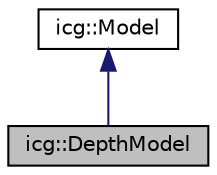 digraph "icg::DepthModel"
{
 // LATEX_PDF_SIZE
  edge [fontname="Helvetica",fontsize="10",labelfontname="Helvetica",labelfontsize="10"];
  node [fontname="Helvetica",fontsize="10",shape=record];
  Node1 [label="icg::DepthModel",height=0.2,width=0.4,color="black", fillcolor="grey75", style="filled", fontcolor="black",tooltip="Model that holds a Sparse Viewpoint Model that is generated from a Body and that is used by the Depth..."];
  Node2 -> Node1 [dir="back",color="midnightblue",fontsize="10",style="solid",fontname="Helvetica"];
  Node2 [label="icg::Model",height=0.2,width=0.4,color="black", fillcolor="white", style="filled",URL="$classicg_1_1Model.html",tooltip="Abstract class that precomputes and stores geometric information from Body objects that is required b..."];
}
